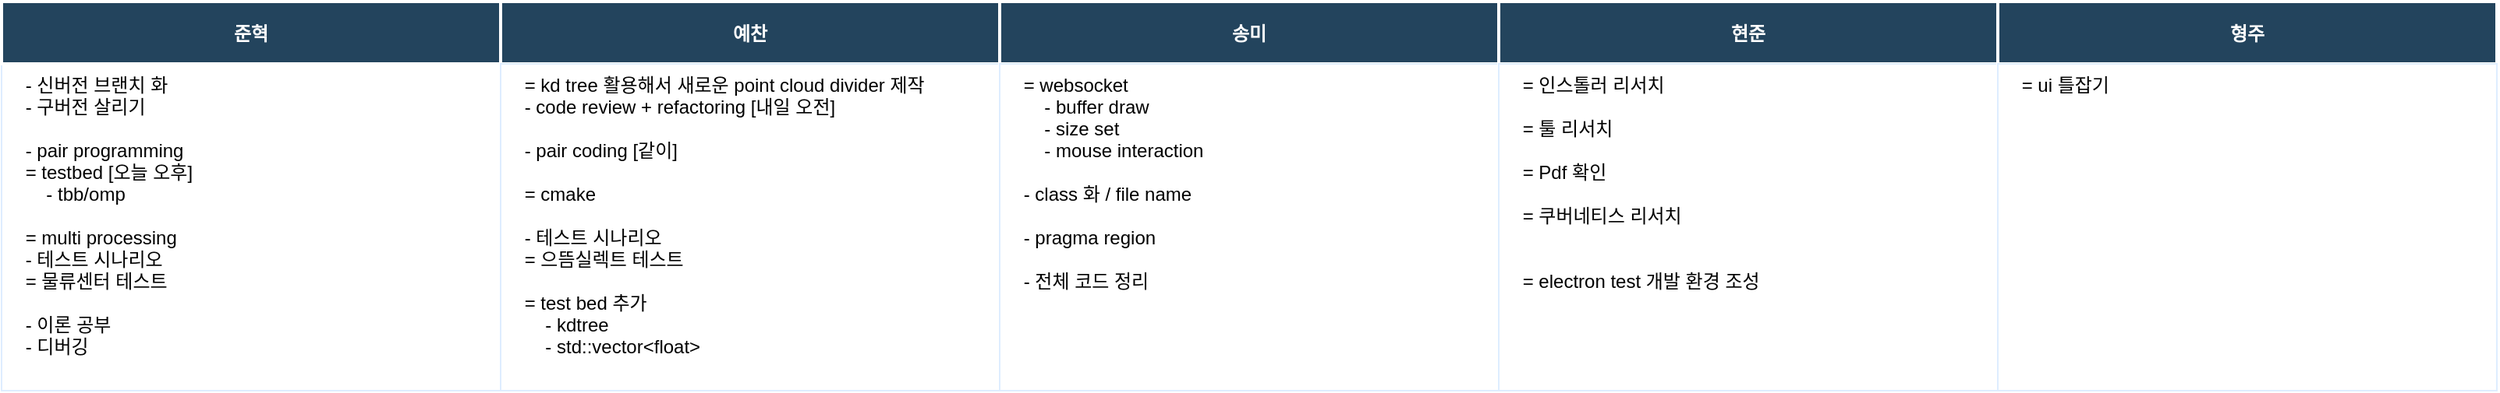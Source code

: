 <mxfile version="24.7.7">
  <diagram name="Page-1" id="8378b5f6-a2b2-b727-a746-972ab9d02e00">
    <mxGraphModel dx="2938.5" dy="627" grid="1" gridSize="10" guides="1" tooltips="1" connect="0" arrows="1" fold="1" page="1" pageScale="1.5" pageWidth="1169" pageHeight="827" background="none" math="0" shadow="0">
      <root>
        <mxCell id="0" />
        <mxCell id="1" parent="0" />
        <mxCell id="75" value="    - 신버전 브랜치 화&#xa;    - 구버전 살리기&#xa;&#xa;    - pair programming&#xa;    = testbed [오늘 오후]&#xa;        - tbb/omp&#xa;&#xa;    = multi processing&#xa;    - 테스트 시나리오&#xa;    = 물류센터 테스트&#xa;&#xa;    - 이론 공부&#xa;    - 디버깅&#xa;" style="align=left;strokeColor=#DEEDFF;verticalAlign=top;" parent="1" vertex="1">
          <mxGeometry y="200" width="320" height="210" as="geometry" />
        </mxCell>
        <mxCell id="2" value="준혁" style="fillColor=#23445D;strokeColor=#FFFFFF;strokeWidth=2;fontColor=#FFFFFF;fontStyle=1" parent="1" vertex="1">
          <mxGeometry y="160" width="320" height="40" as="geometry" />
        </mxCell>
        <mxCell id="AGhPFDPTPKAuyDsu2DyO-278" value="예찬" style="fillColor=#23445D;strokeColor=#FFFFFF;strokeWidth=2;fontColor=#FFFFFF;fontStyle=1" vertex="1" parent="1">
          <mxGeometry x="320" y="160" width="320" height="40" as="geometry" />
        </mxCell>
        <mxCell id="AGhPFDPTPKAuyDsu2DyO-279" value="    = kd tree 활용해서 새로운 point cloud divider 제작&#xa;    - code review + refactoring [내일 오전]&#xa;&#xa;    - pair coding [같이]&#xa;&#xa;    = cmake&#xa;&#xa;    - 테스트 시나리오&#xa;    = 으뜸실렉트 테스트&#xa;&#xa;    = test bed 추가&#xa;        - kdtree&#xa;        - std::vector&lt;float&gt;&#xa;&#xa;" style="align=left;strokeColor=#DEEDFF;verticalAlign=top;horizontal=1;" vertex="1" parent="1">
          <mxGeometry x="320" y="200" width="320" height="210" as="geometry" />
        </mxCell>
        <mxCell id="AGhPFDPTPKAuyDsu2DyO-280" value="송미" style="fillColor=#23445D;strokeColor=#FFFFFF;strokeWidth=2;fontColor=#FFFFFF;fontStyle=1" vertex="1" parent="1">
          <mxGeometry x="640" y="160" width="320" height="40" as="geometry" />
        </mxCell>
        <mxCell id="AGhPFDPTPKAuyDsu2DyO-281" value="    = websocket&#xa;        - buffer draw&#xa;        - size set&#xa;        - mouse interaction&#xa;&#xa;    - class 화 / file name&#xa;&#xa;    - pragma region&#xa;&#xa;    - 전체 코드 정리&#xa;" style="align=left;strokeColor=#DEEDFF;verticalAlign=top;horizontal=1;" vertex="1" parent="1">
          <mxGeometry x="640" y="200" width="320" height="210" as="geometry" />
        </mxCell>
        <mxCell id="AGhPFDPTPKAuyDsu2DyO-282" value="현준" style="fillColor=#23445D;strokeColor=#FFFFFF;strokeWidth=2;fontColor=#FFFFFF;fontStyle=1" vertex="1" parent="1">
          <mxGeometry x="960" y="160" width="320" height="40" as="geometry" />
        </mxCell>
        <mxCell id="AGhPFDPTPKAuyDsu2DyO-283" value="    = 인스톨러 리서치&#xa;&#xa;    = 툴 리서치&#xa;&#xa;    = Pdf 확인&#xa;&#xa;    = 쿠버네티스 리서치&#xa;&#xa;&#xa;    = electron test 개발 환경 조성&#xa;" style="align=left;strokeColor=#DEEDFF;verticalAlign=top;horizontal=1;" vertex="1" parent="1">
          <mxGeometry x="960" y="200" width="320" height="210" as="geometry" />
        </mxCell>
        <mxCell id="AGhPFDPTPKAuyDsu2DyO-284" value="형주" style="fillColor=#23445D;strokeColor=#FFFFFF;strokeWidth=2;fontColor=#FFFFFF;fontStyle=1" vertex="1" parent="1">
          <mxGeometry x="1280" y="160" width="320" height="40" as="geometry" />
        </mxCell>
        <mxCell id="AGhPFDPTPKAuyDsu2DyO-285" value="    = ui 틀잡기&#xa;" style="align=left;strokeColor=#DEEDFF;verticalAlign=top;horizontal=1;" vertex="1" parent="1">
          <mxGeometry x="1280" y="200" width="320" height="210" as="geometry" />
        </mxCell>
      </root>
    </mxGraphModel>
  </diagram>
</mxfile>
